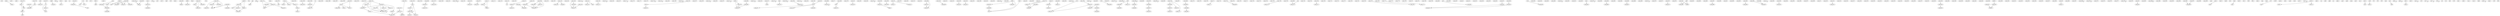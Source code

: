 digraph g
{

  /* list of nodes */
  "ackA";
  "ackA_1";
  "ackA_2";
  "acpP_1";
  "acxB_1";
  "adeP";
  "adeQ";
  "adeQ_1";
  "amiC";
  "argO";
  "aroE";
  "bcgIB";
  "btuF";
  "btuF_1";
  "btuF_2";
  "cagA";
  "cca";
  "ccoP";
  "ccsA";
  "cdh";
  "citT_2";
  "clpB1";
  "cmoB_2";
  "cptA";
  "crcB";
  "ctpB";
  "cusA_2";
  "cusB";
  "cynT";
  "cysP_2";
  "dapF";
  "dctD";
  "dnaE_1";
  "dpnA_6";
  "dsbD_2";
  "exbB_3";
  "fecA_2";
  "fecA_3";
  "feoA";
  "fliN_2";
  "folC";
  "ftsA";
  "fucP";
  "fucT";
  "fucT_1";
  "gapB";
  "gdh";
  "gloC";
  "glyA_1";
  "glyS";
  "group_1";
  "group_1001";
  "group_1002";
  "group_1003";
  "group_1004";
  "group_1005";
  "group_1006";
  "group_1007";
  "group_1008";
  "group_1009";
  "group_1010";
  "group_1011";
  "group_1012";
  "group_1013";
  "group_1014";
  "group_1015";
  "group_1016";
  "group_1017";
  "group_1018";
  "group_102";
  "group_1020";
  "group_103";
  "group_104";
  "group_105";
  "group_107";
  "group_108";
  "group_11";
  "group_111";
  "group_112";
  "group_113";
  "group_114";
  "group_115";
  "group_116";
  "group_117";
  "group_119";
  "group_12";
  "group_120";
  "group_123";
  "group_13";
  "group_130";
  "group_132";
  "group_133";
  "group_135";
  "group_139";
  "group_143";
  "group_144";
  "group_146";
  "group_147";
  "group_148";
  "group_149";
  "group_15";
  "group_150";
  "group_151";
  "group_156";
  "group_157";
  "group_16";
  "group_166";
  "group_167";
  "group_17";
  "group_170";
  "group_171";
  "group_174";
  "group_176";
  "group_179";
  "group_18";
  "group_186";
  "group_189";
  "group_19";
  "group_191";
  "group_192";
  "group_197";
  "group_199";
  "group_2";
  "group_20";
  "group_203";
  "group_207";
  "group_21";
  "group_212";
  "group_22";
  "group_223";
  "group_227";
  "group_23";
  "group_231";
  "group_233";
  "group_235";
  "group_24";
  "group_247";
  "group_25";
  "group_250";
  "group_251";
  "group_254";
  "group_257";
  "group_258";
  "group_259";
  "group_26";
  "group_260";
  "group_261";
  "group_27";
  "group_270";
  "group_276";
  "group_278";
  "group_28";
  "group_282";
  "group_283";
  "group_286";
  "group_29";
  "group_290";
  "group_291";
  "group_298";
  "group_299";
  "group_3";
  "group_30";
  "group_301";
  "group_303";
  "group_305";
  "group_308";
  "group_309";
  "group_31";
  "group_310";
  "group_312";
  "group_314";
  "group_315";
  "group_316";
  "group_318";
  "group_32";
  "group_321";
  "group_322";
  "group_323";
  "group_329";
  "group_330";
  "group_332";
  "group_333";
  "group_335";
  "group_338";
  "group_339";
  "group_342";
  "group_343";
  "group_357";
  "group_36";
  "group_360";
  "group_363";
  "group_38";
  "group_380";
  "group_4";
  "group_41";
  "group_42";
  "group_45";
  "group_47";
  "group_48";
  "group_49";
  "group_493";
  "group_5";
  "group_50";
  "group_504";
  "group_51";
  "group_525";
  "group_54";
  "group_541";
  "group_55";
  "group_57";
  "group_58";
  "group_586";
  "group_59";
  "group_6";
  "group_60";
  "group_603";
  "group_62";
  "group_631";
  "group_664";
  "group_673";
  "group_677";
  "group_679";
  "group_680";
  "group_681";
  "group_683";
  "group_684";
  "group_685";
  "group_686";
  "group_687";
  "group_688";
  "group_689";
  "group_692";
  "group_693";
  "group_694";
  "group_696";
  "group_697";
  "group_698";
  "group_699";
  "group_7";
  "group_70";
  "group_701";
  "group_702";
  "group_703";
  "group_705";
  "group_706";
  "group_707";
  "group_709";
  "group_71";
  "group_713";
  "group_716";
  "group_717";
  "group_72";
  "group_723";
  "group_725";
  "group_726";
  "group_729";
  "group_73";
  "group_730";
  "group_731";
  "group_734";
  "group_735";
  "group_736";
  "group_737";
  "group_738";
  "group_739";
  "group_741";
  "group_743";
  "group_745";
  "group_746";
  "group_747";
  "group_748";
  "group_749";
  "group_751";
  "group_752";
  "group_753";
  "group_754";
  "group_756";
  "group_757";
  "group_760";
  "group_762";
  "group_763";
  "group_766";
  "group_767";
  "group_768";
  "group_770";
  "group_771";
  "group_772";
  "group_775";
  "group_779";
  "group_782";
  "group_783";
  "group_784";
  "group_787";
  "group_788";
  "group_79";
  "group_791";
  "group_793";
  "group_795";
  "group_796";
  "group_799";
  "group_8";
  "group_800";
  "group_803";
  "group_804";
  "group_806";
  "group_807";
  "group_81";
  "group_810";
  "group_811";
  "group_813";
  "group_816";
  "group_819";
  "group_820";
  "group_823";
  "group_824";
  "group_825";
  "group_826";
  "group_827";
  "group_828";
  "group_830";
  "group_833";
  "group_834";
  "group_835";
  "group_838";
  "group_839";
  "group_845";
  "group_847";
  "group_848";
  "group_849";
  "group_85";
  "group_850";
  "group_851";
  "group_852";
  "group_854";
  "group_855";
  "group_856";
  "group_857";
  "group_858";
  "group_859";
  "group_86";
  "group_860";
  "group_861";
  "group_862";
  "group_863";
  "group_864";
  "group_866";
  "group_867";
  "group_868";
  "group_869";
  "group_87";
  "group_870";
  "group_871";
  "group_872";
  "group_873";
  "group_874";
  "group_875";
  "group_876";
  "group_877";
  "group_878";
  "group_880";
  "group_881";
  "group_882";
  "group_883";
  "group_884";
  "group_885";
  "group_886";
  "group_887";
  "group_888";
  "group_889";
  "group_89";
  "group_890";
  "group_891";
  "group_892";
  "group_893";
  "group_894";
  "group_895";
  "group_896";
  "group_897";
  "group_898";
  "group_899";
  "group_9";
  "group_900";
  "group_901";
  "group_902";
  "group_903";
  "group_904";
  "group_905";
  "group_906";
  "group_907";
  "group_908";
  "group_909";
  "group_91";
  "group_910";
  "group_911";
  "group_912";
  "group_913";
  "group_914";
  "group_915";
  "group_916";
  "group_917";
  "group_918";
  "group_919";
  "group_920";
  "group_921";
  "group_922";
  "group_923";
  "group_924";
  "group_925";
  "group_926";
  "group_927";
  "group_928";
  "group_930";
  "group_931";
  "group_932";
  "group_933";
  "group_934";
  "group_935";
  "group_936";
  "group_937";
  "group_938";
  "group_939";
  "group_940";
  "group_941";
  "group_942";
  "group_943";
  "group_944";
  "group_945";
  "group_946";
  "group_947";
  "group_949";
  "group_950";
  "group_951";
  "group_952";
  "group_953";
  "group_954";
  "group_955";
  "group_956";
  "group_957";
  "group_958";
  "group_959";
  "group_96";
  "group_960";
  "group_961";
  "group_962";
  "group_963";
  "group_964";
  "group_965";
  "group_966";
  "group_967";
  "group_969";
  "group_97";
  "group_970";
  "group_971";
  "group_972";
  "group_973";
  "group_974";
  "group_975";
  "group_976";
  "group_977";
  "group_978";
  "group_979";
  "group_98";
  "group_980";
  "group_981";
  "group_982";
  "group_983";
  "group_984";
  "group_985";
  "group_986";
  "group_988";
  "group_989";
  "group_99";
  "group_990";
  "group_991";
  "group_992";
  "group_994";
  "group_995";
  "group_996";
  "group_997";
  "group_998";
  "group_999";
  "gspA";
  "gyrA";
  "gyrA_2";
  "hcpD_2";
  "hemN_2";
  "hemR";
  "hsdR_1";
  "hsdR_3";
  "hssS";
  "htpG";
  "hypC";
  "hypD";
  "hypE_2";
  "ileS_2";
  "kdsB";
  "kgtP";
  "lldP_1";
  "lnt";
  "lpxD_2";
  "lspA";
  "magA";
  "map";
  "mboIR";
  "mboIR_1";
  "mboIR_2";
  "mepM_1";
  "mepM_2";
  "metG_2";
  "mfd_1";
  "minC";
  "moaE";
  "modA";
  "moeA";
  "mscS";
  "murA";
  "murB";
  "murD";
  "murD_1";
  "murD_2";
  "murG_2";
  "murI_2";
  "mutS2";
  "mutS2_2";
  "mutS2_3";
  "nadK_1";
  "nnr";
  "nudK";
  "ogt";
  "pabB";
  "paeR7IM";
  "pcs";
  "pgbA_2";
  "pgk";
  "pldA_2";
  "pnuC";
  "potA";
  "pqqE";
  "prmA";
  "prmC";
  "pseC";
  "pta_2";
  "pyrE";
  "pyrE_1";
  "pyrH";
  "pyrH_2";
  "rfaC";
  "rfaF";
  "ribD";
  "ribH";
  "rnpA";
  "rnr";
  "rocA1";
  "rplB";
  "rplB_1";
  "rplB_2";
  "rplQ_2";
  "rpoA_2";
  "rpsB_2";
  "rpsJ_1";
  "rpsS";
  "rsgA_2";
  "rsmA";
  "rsmE";
  "rsrIM_1";
  "sdcS";
  "secY";
  "secY_1";
  "secY_2";
  "sfmC";
  "spoIIIE";
  "ssb";
  "surA";
  "thiD_2";
  "thiE";
  "thiM";
  "trmB";
  "trpE_1";
  "ureB_2";
  "vacA_1";
  "vacA_3";
  "wbpB";
  "xerH_3";
  "xseA_2";
  "xseB";
  "yfkO";
  "yjiA";
  "ywlF";

  /* list of edges */
  "ackA_2" -> "ackA_1" [weight = "0.0869565217391304"];
  "adeQ_1" -> "adeP" [weight = "1"];
  "adeQ" -> "adeQ_1" [weight = "1"];
  "adeQ" -> "fucP" [weight = "0.125"];
  "amiC" -> "group_684" [weight = "0.5"];
  "argO" -> "group_120" [weight = "1"];
  "bcgIB" -> "group_62" [weight = "0.133333333333333"];
  "btuF_1" -> "btuF_2" [weight = "1"];
  "btuF" -> "btuF" [weight = "0.4"];
  "ccsA" -> "fucT" [weight = "1"];
  "ccsA" -> "fucT_1" [weight = "1"];
  "cptA" -> "group_833" [weight = "0.117647058823529"];
  "cptA" -> "murB" [weight = "0.153846153846154"];
  "ctpB" -> "ctpB" [weight = "2"];
  "cusA_2" -> "group_233" [weight = "1"];
  "cusB" -> "cusB" [weight = "1"];
  "dsbD_2" -> "clpB1" [weight = "1"];
  "exbB_3" -> "group_305" [weight = "1"];
  "fecA_3" -> "group_782" [weight = "0.153846153846154"];
  "folC" -> "group_901" [weight = "1"];
  "fucP" -> "adeQ_1" [weight = "1"];
  "gdh" -> "gdh" [weight = "1"];
  "group_1003" -> "group_1002" [weight = "1"];
  "group_1004" -> "group_956" [weight = "1"];
  "group_1012" -> "group_754" [weight = "1"];
  "group_1013" -> "rocA1" [weight = "1"];
  "group_1017" -> "group_1016" [weight = "1"];
  "group_1020" -> "group_1020" [weight = "1"];
  "group_105" -> "group_104" [weight = "1"];
  "group_107" -> "group_108" [weight = "0.5"];
  "group_112" -> "group_112" [weight = "1"];
  "group_113" -> "group_112" [weight = "1"];
  "group_114" -> "group_112" [weight = "2"];
  "group_115" -> "group_112" [weight = "0.5"];
  "group_116" -> "group_112" [weight = "1"];
  "group_116" -> "group_117" [weight = "0.4"];
  "group_116" -> "group_59" [weight = "1"];
  "group_116" -> "group_60" [weight = "1"];
  "group_117" -> "group_112" [weight = "0.285714285714286"];
  "group_117" -> "group_59" [weight = "0.166666666666667"];
  "group_11" -> "group_12" [weight = "0.5"];
  "group_11" -> "hsdR_3" [weight = "1"];
  "group_123" -> "ogt" [weight = "1"];
  "group_12" -> "hsdR_3" [weight = "0.666666666666667"];
  "group_133" -> "group_679" [weight = "0.133333333333333"];
  "group_13" -> "aroE" [weight = "1"];
  "group_143" -> "group_144" [weight = "1"];
  "group_143" -> "group_86" [weight = "1"];
  "group_148" -> "group_147" [weight = "1"];
  "group_148" -> "group_286" [weight = "1"];
  "group_149" -> "group_147" [weight = "1"];
  "group_151" -> "group_150" [weight = "1"];
  "group_151" -> "potA" [weight = "0.5"];
  "group_156" -> "group_157" [weight = "1"];
  "group_15" -> "group_15" [weight = "0.285714285714286"];
  "group_16" -> "group_16" [weight = "2"];
  "group_174" -> "gloC" [weight = "1"];
  "group_174" -> "group_357" [weight = "0.5"];
  "group_179" -> "group_179" [weight = "1"];
  "group_17" -> "group_17" [weight = "2"];
  "group_18" -> "group_18" [weight = "1"];
  "group_192" -> "murA" [weight = "0.133333333333333"];
  "group_19" -> "group_19" [weight = "1"];
  "group_20" -> "group_20" [weight = "0.222222222222222"];
  "group_21" -> "group_21" [weight = "1"];
  "group_227" -> "moeA" [weight = "1"];
  "group_22" -> "group_22" [weight = "1"];
  "group_233" -> "group_856" [weight = "1"];
  "group_235" -> "group_235" [weight = "1"];
  "group_23" -> "group_23" [weight = "1"];
  "group_247" -> "fecA_3" [weight = "1"];
  "group_247" -> "group_782" [weight = "1"];
  "group_247" -> "group_945" [weight = "1"];
  "group_24" -> "group_24" [weight = "1"];
  "group_250" -> "fliN_2" [weight = "0.133333333333333"];
  "group_250" -> "group_251" [weight = "1"];
  "group_250" -> "group_784" [weight = "0.117647058823529"];
  "group_250" -> "group_899" [weight = "1"];
  "group_251" -> "fliN_2" [weight = "1"];
  "group_258" -> "mscS" [weight = "1"];
  "group_25" -> "group_25" [weight = "0.666666666666667"];
  "group_261" -> "mscS" [weight = "0.5"];
  "group_26" -> "group_26" [weight = "0.5"];
  "group_276" -> "adeQ" [weight = "1"];
  "group_276" -> "fucP" [weight = "1"];
  "group_286" -> "group_147" [weight = "1"];
  "group_28" -> "group_323" [weight = "2"];
  "group_290" -> "group_291" [weight = "1"];
  "group_291" -> "pldA_2" [weight = "0.666666666666667"];
  "group_299" -> "group_298" [weight = "1"];
  "group_29" -> "group_29" [weight = "0.0833333333333333"];
  "group_2" -> "group_1" [weight = "1"];
  "group_308" -> "group_309" [weight = "2"];
  "group_308" -> "group_310" [weight = "2"];
  "group_308" -> "group_835" [weight = "0.142857142857143"];
  "group_309" -> "group_835" [weight = "2"];
  "group_30" -> "group_31" [weight = "1"];
  "group_30" -> "group_32" [weight = "0.285714285714286"];
  "group_310" -> "group_835" [weight = "2"];
  "group_315" -> "group_316" [weight = "1"];
  "group_318" -> "group_839" [weight = "0.133333333333333"];
  "group_329" -> "group_330" [weight = "1"];
  "group_333" -> "group_332" [weight = "1"];
  "group_339" -> "group_24" [weight = "0.666666666666667"];
  "group_357" -> "gloC" [weight = "0.5"];
  "group_357" -> "group_915" [weight = "0.5"];
  "group_363" -> "group_980" [weight = "1"];
  "group_36" -> "group_36" [weight = "0.333333333333333"];
  "group_3" -> "group_4" [weight = "1"];
  "group_3" -> "group_5" [weight = "1"];
  "group_3" -> "group_717" [weight = "0.4"];
  "group_41" -> "group_132" [weight = "1"];
  "group_42" -> "group_41" [weight = "0.25"];
  "group_47" -> "group_48" [weight = "1"];
  "group_493" -> "group_70" [weight = "1"];
  "group_49" -> "group_50" [weight = "1"];
  "group_51" -> "group_49" [weight = "0.5"];
  "group_525" -> "ctpB" [weight = "0.285714285714286"];
  "group_525" -> "group_525" [weight = "2"];
  "group_541" -> "group_787" [weight = "0.117647058823529"];
  "group_541" -> "group_937" [weight = "1"];
  "group_54" -> "group_54" [weight = "2"];
  "group_57" -> "group_735" [weight = "1"];
  "group_586" -> "rfaF" [weight = "0.1"];
  "group_59" -> "group_7" [weight = "0.166666666666667"];
  "group_60" -> "group_112" [weight = "1"];
  "group_60" -> "group_113" [weight = "1"];
  "group_60" -> "group_114" [weight = "2"];
  "group_60" -> "group_115" [weight = "0.5"];
  "group_60" -> "group_59" [weight = "1"];
  "group_60" -> "group_8" [weight = "0.5"];
  "group_631" -> "group_820" [weight = "0.133333333333333"];
  "group_677" -> "group_677" [weight = "0.5"];
  "group_679" -> "group_694" [weight = "1"];
  "group_679" -> "group_835" [weight = "0.142857142857143"];
  "group_680" -> "group_680" [weight = "1"];
  "group_681" -> "group_928" [weight = "1"];
  "group_683" -> "group_683" [weight = "1"];
  "group_683" -> "group_861" [weight = "1"];
  "group_686" -> "group_877" [weight = "1"];
  "group_687" -> "group_687" [weight = "0.666666666666667"];
  "group_688" -> "group_26" [weight = "1"];
  "group_689" -> "gloC" [weight = "1"];
  "group_692" -> "ctpB" [weight = "0.5"];
  "group_696" -> "group_974" [weight = "1"];
  "group_698" -> "group_892" [weight = "1"];
  "group_699" -> "group_698" [weight = "0.0952380952380952"];
  "group_6" -> "group_6" [weight = "0.285714285714286"];
  "group_703" -> "amiC" [weight = "0.153846153846154"];
  "group_706" -> "group_696" [weight = "1"];
  "group_706" -> "group_705" [weight = "0.0952380952380952"];
  "group_706" -> "group_707" [weight = "0.153846153846154"];
  "group_713" -> "group_47" [weight = "0.2"];
  "group_713" -> "group_48" [weight = "0.2"];
  "group_717" -> "group_2" [weight = "0.333333333333333"];
  "group_725" -> "group_982" [weight = "0.5"];
  "group_72" -> "group_71" [weight = "0.285714285714286"];
  "group_735" -> "group_55" [weight = "1"];
  "group_735" -> "group_58" [weight = "1"];
  "group_735" -> "group_735" [weight = "0.333333333333333"];
  "group_738" -> "group_737" [weight = "0.1"];
  "group_746" -> "group_212" [weight = "1"];
  "group_748" -> "group_747" [weight = "1"];
  "group_754" -> "group_753" [weight = "0.153846153846154"];
  "group_754" -> "paeR7IM" [weight = "0.105263157894737"];
  "group_756" -> "paeR7IM" [weight = "0.153846153846154"];
  "group_767" -> "group_766" [weight = "0.133333333333333"];
  "group_771" -> "group_772" [weight = "0.111111111111111"];
  "group_788" -> "group_541" [weight = "0.133333333333333"];
  "group_793" -> "glyS" [weight = "0.125"];
  "group_795" -> "folC" [weight = "0.142857142857143"];
  "group_795" -> "group_911" [weight = "1"];
  "group_795" -> "mepM_1" [weight = "1"];
  "group_7" -> "group_753" [weight = "0.105263157894737"];
  "group_810" -> "murD" [weight = "0.111111111111111"];
  "group_810" -> "murD_2" [weight = "2"];
  "group_820" -> "ccoP" [weight = "0.133333333333333"];
  "group_824" -> "group_825" [weight = "0.153846153846154"];
  "group_826" -> "group_825" [weight = "0.0952380952380952"];
  "group_827" -> "group_826" [weight = "0.153846153846154"];
  "group_833" -> "group_885" [weight = "0.5"];
  "group_838" -> "group_315" [weight = "1"];
  "group_838" -> "group_316" [weight = "0.133333333333333"];
  "group_847" -> "group_1015" [weight = "1"];
  "group_848" -> "group_847" [weight = "0.5"];
  "group_855" -> "dpnA_6" [weight = "1"];
  "group_857" -> "group_857" [weight = "1"];
  "group_859" -> "group_860" [weight = "1"];
  "group_85" -> "group_85" [weight = "0.5"];
  "group_861" -> "group_862" [weight = "1"];
  "group_866" -> "group_867" [weight = "2"];
  "group_872" -> "group_873" [weight = "2"];
  "group_876" -> "group_686" [weight = "1"];
  "group_877" -> "group_878" [weight = "1"];
  "group_87" -> "group_87" [weight = "0.5"];
  "group_884" -> "group_699" [weight = "1"];
  "group_885" -> "group_886" [weight = "1"];
  "group_887" -> "group_888" [weight = "1"];
  "group_893" -> "group_894" [weight = "1"];
  "group_895" -> "group_741" [weight = "1"];
  "group_896" -> "group_897" [weight = "0.333333333333333"];
  "group_898" -> "group_897" [weight = "0.333333333333333"];
  "group_8" -> "group_753" [weight = "1"];
  "group_903" -> "group_902" [weight = "1"];
  "group_908" -> "crcB" [weight = "1"];
  "group_908" -> "group_800" [weight = "1"];
  "group_908" -> "group_875" [weight = "1"];
  "group_908" -> "group_981" [weight = "1"];
  "group_912" -> "group_913" [weight = "1"];
  "group_930" -> "group_824" [weight = "1"];
  "group_933" -> "group_934" [weight = "1"];
  "group_934" -> "group_935" [weight = "1"];
  "group_941" -> "group_684" [weight = "1"];
  "group_944" -> "group_694" [weight = "1"];
  "group_947" -> "mboIR_2" [weight = "1"];
  "group_956" -> "group_770" [weight = "1"];
  "group_959" -> "mboIR_2" [weight = "1"];
  "group_961" -> "group_880" [weight = "2"];
  "group_961" -> "spoIIIE" [weight = "1"];
  "group_962" -> "group_937" [weight = "1"];
  "group_962" -> "group_963" [weight = "1"];
  "group_963" -> "group_964" [weight = "1"];
  "group_965" -> "fliN_2" [weight = "1"];
  "group_965" -> "group_966" [weight = "1"];
  "group_969" -> "group_969" [weight = "1"];
  "group_96" -> "group_97" [weight = "1"];
  "group_970" -> "group_970" [weight = "1"];
  "group_971" -> "rnr" [weight = "1"];
  "group_974" -> "group_975" [weight = "1"];
  "group_978" -> "group_978" [weight = "1"];
  "group_980" -> "thiM" [weight = "1"];
  "group_984" -> "group_985" [weight = "1"];
  "group_985" -> "group_212" [weight = "1"];
  "group_986" -> "group_986" [weight = "1"];
  "group_989" -> "group_48" [weight = "1"];
  "group_995" -> "group_996" [weight = "1"];
  "group_997" -> "group_996" [weight = "1"];
  "group_99" -> "group_98" [weight = "1"];
  "group_9" -> "group_9" [weight = "1"];
  "gyrA_2" -> "gyrA" [weight = "0.5"];
  "hemN_2" -> "crcB" [weight = "0.111111111111111"];
  "hemN_2" -> "group_800" [weight = "0.153846153846154"];
  "hemN_2" -> "group_875" [weight = "2"];
  "hsdR_1" -> "group_363" [weight = "0.5"];
  "hsdR_1" -> "group_991" [weight = "1"];
  "hsdR_1" -> "thiM" [weight = "0.0769230769230769"];
  "htpG" -> "group_231" [weight = "1"];
  "hypD" -> "hypC" [weight = "0.153846153846154"];
  "kgtP" -> "group_880" [weight = "1"];
  "kgtP" -> "spoIIIE" [weight = "0.133333333333333"];
  "lnt" -> "group_770" [weight = "0.142857142857143"];
  "mboIR_1" -> "group_959" [weight = "1"];
  "mepM_1" -> "group_901" [weight = "1"];
  "mepM_2" -> "group_795" [weight = "0.142857142857143"];
  "mepM_2" -> "mepM_1" [weight = "1"];
  "minC" -> "group_787" [weight = "0.117647058823529"];
  "mscS" -> "group_257" [weight = "0.666666666666667"];
  "mscS" -> "group_259" [weight = "0.5"];
  "mscS" -> "group_260" [weight = "2"];
  "murA" -> "group_191" [weight = "1"];
  "murB" -> "group_885" [weight = "1"];
  "murD" -> "group_1009" [weight = "2"];
  "murD" -> "murD_1" [weight = "1"];
  "murD" -> "murD_2" [weight = "1"];
  "murI_2" -> "murI_2" [weight = "1"];
  "mutS2_2" -> "mutS2" [weight = "0.5"];
  "mutS2_2" -> "mutS2_3" [weight = "1"];
  "pgk" -> "gapB" [weight = "0.181818181818182"];
  "pseC" -> "group_804" [weight = "0.153846153846154"];
  "pyrE_1" -> "pyrE" [weight = "1"];
  "pyrH" -> "pyrH_2" [weight = "0.5"];
  "rfaF" -> "group_270" [weight = "1"];
  "rnr" -> "aroE" [weight = "0.181818181818182"];
  "rnr" -> "group_13" [weight = "1"];
  "rocA1" -> "group_57" [weight = "1"];
  "rocA1" -> "group_58" [weight = "1"];
  "rocA1" -> "group_735" [weight = "0.285714285714286"];
  "rplB_1" -> "rplB_1" [weight = "1"];
  "rplB_2" -> "rplB_2" [weight = "1"];
  "rplQ_2" -> "rpoA_2" [weight = "1"];
  "rpsJ_1" -> "group_854" [weight = "1"];
  "rpsS" -> "rplB" [weight = "0.0869565217391304"];
  "rsgA_2" -> "rsgA_2" [weight = "1"];
  "rsmA" -> "group_828" [weight = "0.153846153846154"];
  "rsmE" -> "group_664" [weight = "0.153846153846154"];
  "rsrIM_1" -> "group_212" [weight = "2"];
  "rsrIM_1" -> "group_746" [weight = "0.0769230769230769"];
  "secY_1" -> "secY_1" [weight = "1"];
  "secY_2" -> "secY_2" [weight = "1"];
  "secY" -> "map" [weight = "0.181818181818182"];
  "sfmC" -> "sfmC" [weight = "1"];
  "thiD_2" -> "thiM" [weight = "0.25"];
  "xerH_3" -> "xerH_3" [weight = "0.105263157894737"];
  "yjiA" -> "group_741" [weight = "0.333333333333333"];
  "ywlF" -> "group_681" [weight = "0.117647058823529"];
  "ywlF" -> "group_723" [weight = "1"];
}

